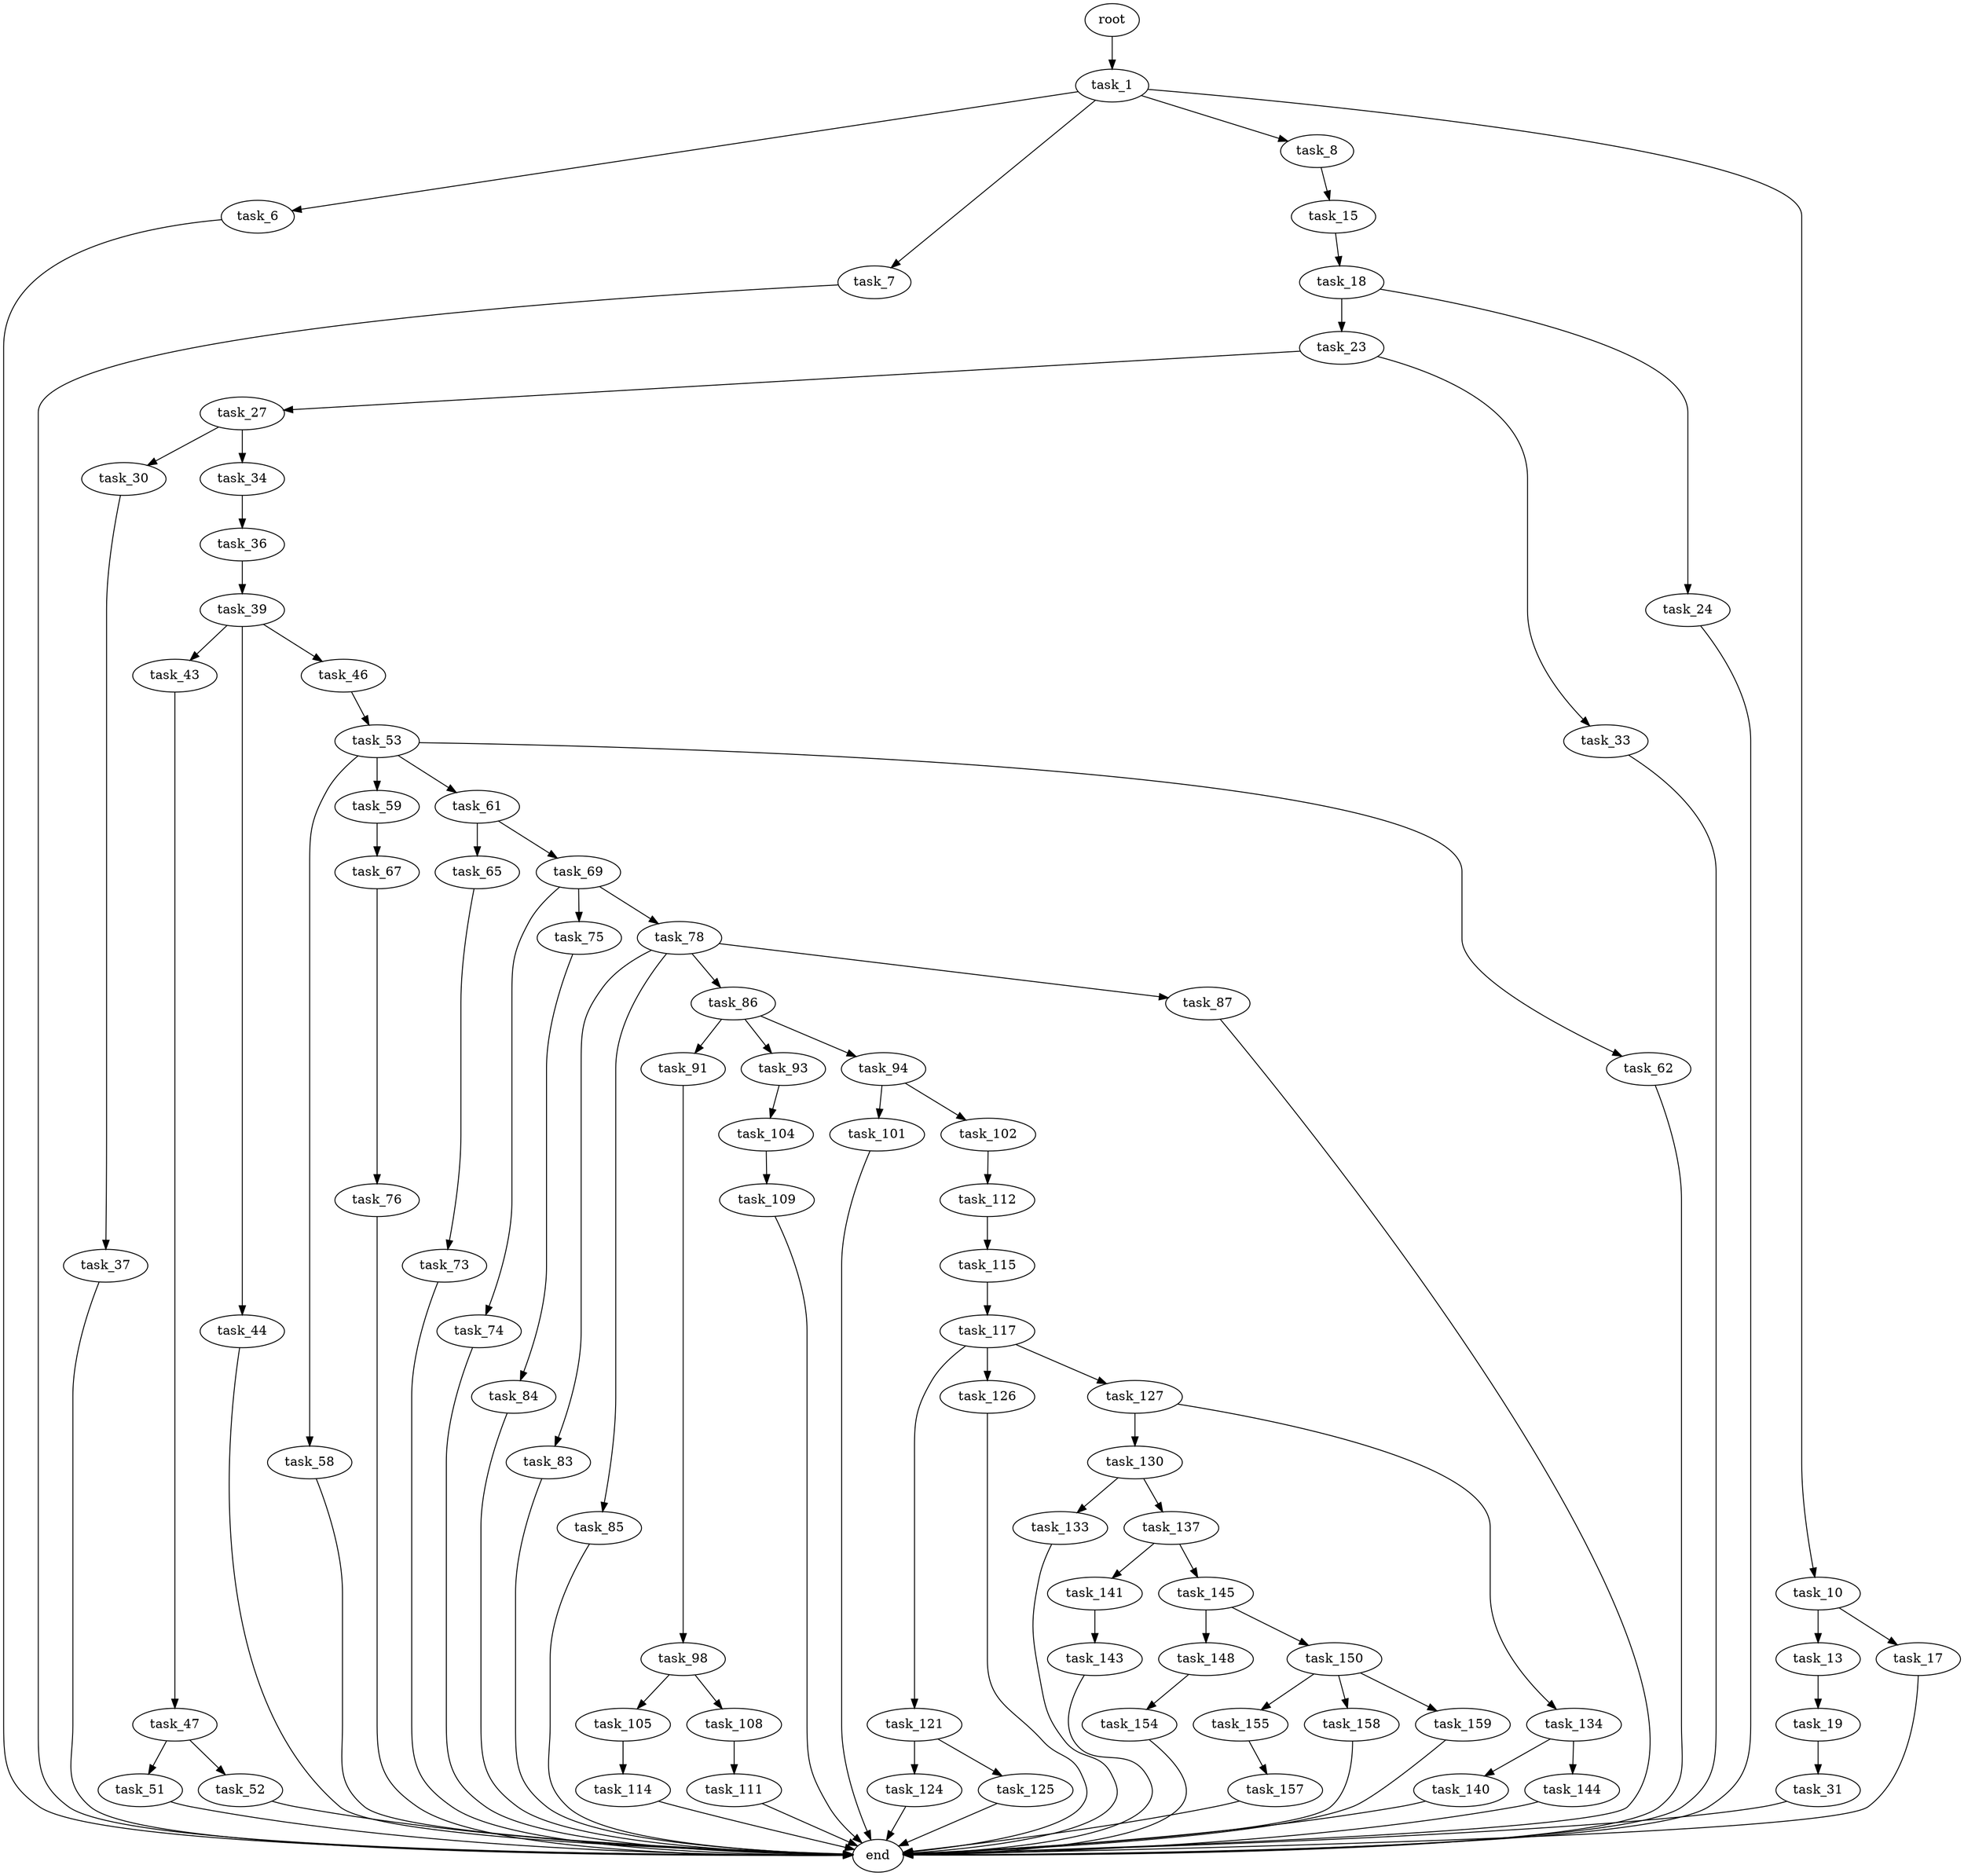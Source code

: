 digraph G {
  root [size="0.000000"];
  task_1 [size="274376769604.000000"];
  task_6 [size="654257932068.000000"];
  task_7 [size="10166396495.000000"];
  task_8 [size="13892038690.000000"];
  task_10 [size="191169945459.000000"];
  end [size="0.000000"];
  task_15 [size="28991029248.000000"];
  task_13 [size="1816785858.000000"];
  task_17 [size="68719476736.000000"];
  task_19 [size="512420204.000000"];
  task_18 [size="194114687784.000000"];
  task_23 [size="134217728000.000000"];
  task_24 [size="68719476736.000000"];
  task_31 [size="368293445632.000000"];
  task_27 [size="740032075756.000000"];
  task_33 [size="156239440515.000000"];
  task_30 [size="624284374328.000000"];
  task_34 [size="368293445632.000000"];
  task_37 [size="6779769294.000000"];
  task_36 [size="4294310508.000000"];
  task_39 [size="28991029248.000000"];
  task_43 [size="381997510.000000"];
  task_44 [size="1081597495649.000000"];
  task_46 [size="89144225111.000000"];
  task_47 [size="11187812154.000000"];
  task_53 [size="549755813888.000000"];
  task_51 [size="28991029248.000000"];
  task_52 [size="9724413630.000000"];
  task_58 [size="1999837748.000000"];
  task_59 [size="6368792728.000000"];
  task_61 [size="231928233984.000000"];
  task_62 [size="7907571250.000000"];
  task_67 [size="549755813888.000000"];
  task_65 [size="231928233984.000000"];
  task_69 [size="3049426470.000000"];
  task_73 [size="368293445632.000000"];
  task_76 [size="1751950111.000000"];
  task_74 [size="1073741824000.000000"];
  task_75 [size="782757789696.000000"];
  task_78 [size="2217845291.000000"];
  task_84 [size="782757789696.000000"];
  task_83 [size="6470208608.000000"];
  task_85 [size="32454430879.000000"];
  task_86 [size="13134970084.000000"];
  task_87 [size="482524099305.000000"];
  task_91 [size="628298732201.000000"];
  task_93 [size="104405915931.000000"];
  task_94 [size="68719476736.000000"];
  task_98 [size="497959585247.000000"];
  task_104 [size="1073741824000.000000"];
  task_101 [size="48288206600.000000"];
  task_102 [size="549755813888.000000"];
  task_105 [size="782757789696.000000"];
  task_108 [size="159249326400.000000"];
  task_112 [size="549755813888.000000"];
  task_109 [size="1355076358.000000"];
  task_114 [size="1615489440.000000"];
  task_111 [size="2099615652.000000"];
  task_115 [size="30812793906.000000"];
  task_117 [size="39961237815.000000"];
  task_121 [size="1843985583.000000"];
  task_126 [size="549755813888.000000"];
  task_127 [size="4980250857.000000"];
  task_124 [size="741723811261.000000"];
  task_125 [size="13812251606.000000"];
  task_130 [size="68719476736.000000"];
  task_134 [size="1871646666.000000"];
  task_133 [size="26895733344.000000"];
  task_137 [size="8589934592.000000"];
  task_140 [size="231928233984.000000"];
  task_144 [size="40939536297.000000"];
  task_141 [size="2033180877.000000"];
  task_145 [size="231928233984.000000"];
  task_143 [size="5520025841.000000"];
  task_148 [size="623978535648.000000"];
  task_150 [size="231928233984.000000"];
  task_154 [size="1255900154.000000"];
  task_155 [size="5536376744.000000"];
  task_158 [size="1042978718784.000000"];
  task_159 [size="1242487280570.000000"];
  task_157 [size="8440669360.000000"];

  root -> task_1 [size="1.000000"];
  task_1 -> task_6 [size="679477248.000000"];
  task_1 -> task_7 [size="679477248.000000"];
  task_1 -> task_8 [size="679477248.000000"];
  task_1 -> task_10 [size="679477248.000000"];
  task_6 -> end [size="1.000000"];
  task_7 -> end [size="1.000000"];
  task_8 -> task_15 [size="679477248.000000"];
  task_10 -> task_13 [size="209715200.000000"];
  task_10 -> task_17 [size="209715200.000000"];
  task_15 -> task_18 [size="75497472.000000"];
  task_13 -> task_19 [size="33554432.000000"];
  task_17 -> end [size="1.000000"];
  task_19 -> task_31 [size="33554432.000000"];
  task_18 -> task_23 [size="134217728.000000"];
  task_18 -> task_24 [size="134217728.000000"];
  task_23 -> task_27 [size="209715200.000000"];
  task_23 -> task_33 [size="209715200.000000"];
  task_24 -> end [size="1.000000"];
  task_31 -> end [size="1.000000"];
  task_27 -> task_30 [size="679477248.000000"];
  task_27 -> task_34 [size="679477248.000000"];
  task_33 -> end [size="1.000000"];
  task_30 -> task_37 [size="838860800.000000"];
  task_34 -> task_36 [size="411041792.000000"];
  task_37 -> end [size="1.000000"];
  task_36 -> task_39 [size="75497472.000000"];
  task_39 -> task_43 [size="75497472.000000"];
  task_39 -> task_44 [size="75497472.000000"];
  task_39 -> task_46 [size="75497472.000000"];
  task_43 -> task_47 [size="33554432.000000"];
  task_44 -> end [size="1.000000"];
  task_46 -> task_53 [size="75497472.000000"];
  task_47 -> task_51 [size="209715200.000000"];
  task_47 -> task_52 [size="209715200.000000"];
  task_53 -> task_58 [size="536870912.000000"];
  task_53 -> task_59 [size="536870912.000000"];
  task_53 -> task_61 [size="536870912.000000"];
  task_53 -> task_62 [size="536870912.000000"];
  task_51 -> end [size="1.000000"];
  task_52 -> end [size="1.000000"];
  task_58 -> end [size="1.000000"];
  task_59 -> task_67 [size="536870912.000000"];
  task_61 -> task_65 [size="301989888.000000"];
  task_61 -> task_69 [size="301989888.000000"];
  task_62 -> end [size="1.000000"];
  task_67 -> task_76 [size="536870912.000000"];
  task_65 -> task_73 [size="301989888.000000"];
  task_69 -> task_74 [size="75497472.000000"];
  task_69 -> task_75 [size="75497472.000000"];
  task_69 -> task_78 [size="75497472.000000"];
  task_73 -> end [size="1.000000"];
  task_76 -> end [size="1.000000"];
  task_74 -> end [size="1.000000"];
  task_75 -> task_84 [size="679477248.000000"];
  task_78 -> task_83 [size="209715200.000000"];
  task_78 -> task_85 [size="209715200.000000"];
  task_78 -> task_86 [size="209715200.000000"];
  task_78 -> task_87 [size="209715200.000000"];
  task_84 -> end [size="1.000000"];
  task_83 -> end [size="1.000000"];
  task_85 -> end [size="1.000000"];
  task_86 -> task_91 [size="679477248.000000"];
  task_86 -> task_93 [size="679477248.000000"];
  task_86 -> task_94 [size="679477248.000000"];
  task_87 -> end [size="1.000000"];
  task_91 -> task_98 [size="838860800.000000"];
  task_93 -> task_104 [size="75497472.000000"];
  task_94 -> task_101 [size="134217728.000000"];
  task_94 -> task_102 [size="134217728.000000"];
  task_98 -> task_105 [size="838860800.000000"];
  task_98 -> task_108 [size="838860800.000000"];
  task_104 -> task_109 [size="838860800.000000"];
  task_101 -> end [size="1.000000"];
  task_102 -> task_112 [size="536870912.000000"];
  task_105 -> task_114 [size="679477248.000000"];
  task_108 -> task_111 [size="134217728.000000"];
  task_112 -> task_115 [size="536870912.000000"];
  task_109 -> end [size="1.000000"];
  task_114 -> end [size="1.000000"];
  task_111 -> end [size="1.000000"];
  task_115 -> task_117 [size="838860800.000000"];
  task_117 -> task_121 [size="679477248.000000"];
  task_117 -> task_126 [size="679477248.000000"];
  task_117 -> task_127 [size="679477248.000000"];
  task_121 -> task_124 [size="33554432.000000"];
  task_121 -> task_125 [size="33554432.000000"];
  task_126 -> end [size="1.000000"];
  task_127 -> task_130 [size="134217728.000000"];
  task_127 -> task_134 [size="134217728.000000"];
  task_124 -> end [size="1.000000"];
  task_125 -> end [size="1.000000"];
  task_130 -> task_133 [size="134217728.000000"];
  task_130 -> task_137 [size="134217728.000000"];
  task_134 -> task_140 [size="134217728.000000"];
  task_134 -> task_144 [size="134217728.000000"];
  task_133 -> end [size="1.000000"];
  task_137 -> task_141 [size="33554432.000000"];
  task_137 -> task_145 [size="33554432.000000"];
  task_140 -> end [size="1.000000"];
  task_144 -> end [size="1.000000"];
  task_141 -> task_143 [size="33554432.000000"];
  task_145 -> task_148 [size="301989888.000000"];
  task_145 -> task_150 [size="301989888.000000"];
  task_143 -> end [size="1.000000"];
  task_148 -> task_154 [size="536870912.000000"];
  task_150 -> task_155 [size="301989888.000000"];
  task_150 -> task_158 [size="301989888.000000"];
  task_150 -> task_159 [size="301989888.000000"];
  task_154 -> end [size="1.000000"];
  task_155 -> task_157 [size="411041792.000000"];
  task_158 -> end [size="1.000000"];
  task_159 -> end [size="1.000000"];
  task_157 -> end [size="1.000000"];
}
